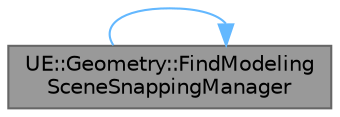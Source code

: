 digraph "UE::Geometry::FindModelingSceneSnappingManager"
{
 // INTERACTIVE_SVG=YES
 // LATEX_PDF_SIZE
  bgcolor="transparent";
  edge [fontname=Helvetica,fontsize=10,labelfontname=Helvetica,labelfontsize=10];
  node [fontname=Helvetica,fontsize=10,shape=box,height=0.2,width=0.4];
  rankdir="LR";
  Node1 [id="Node000001",label="UE::Geometry::FindModeling\lSceneSnappingManager",height=0.2,width=0.4,color="gray40", fillcolor="grey60", style="filled", fontcolor="black",tooltip="Find an existing UModelingSceneSnappingManager in the ToolsContext's ContextObjectStore."];
  Node1 -> Node1 [id="edge1_Node000001_Node000001",color="steelblue1",style="solid",tooltip=" "];
}
